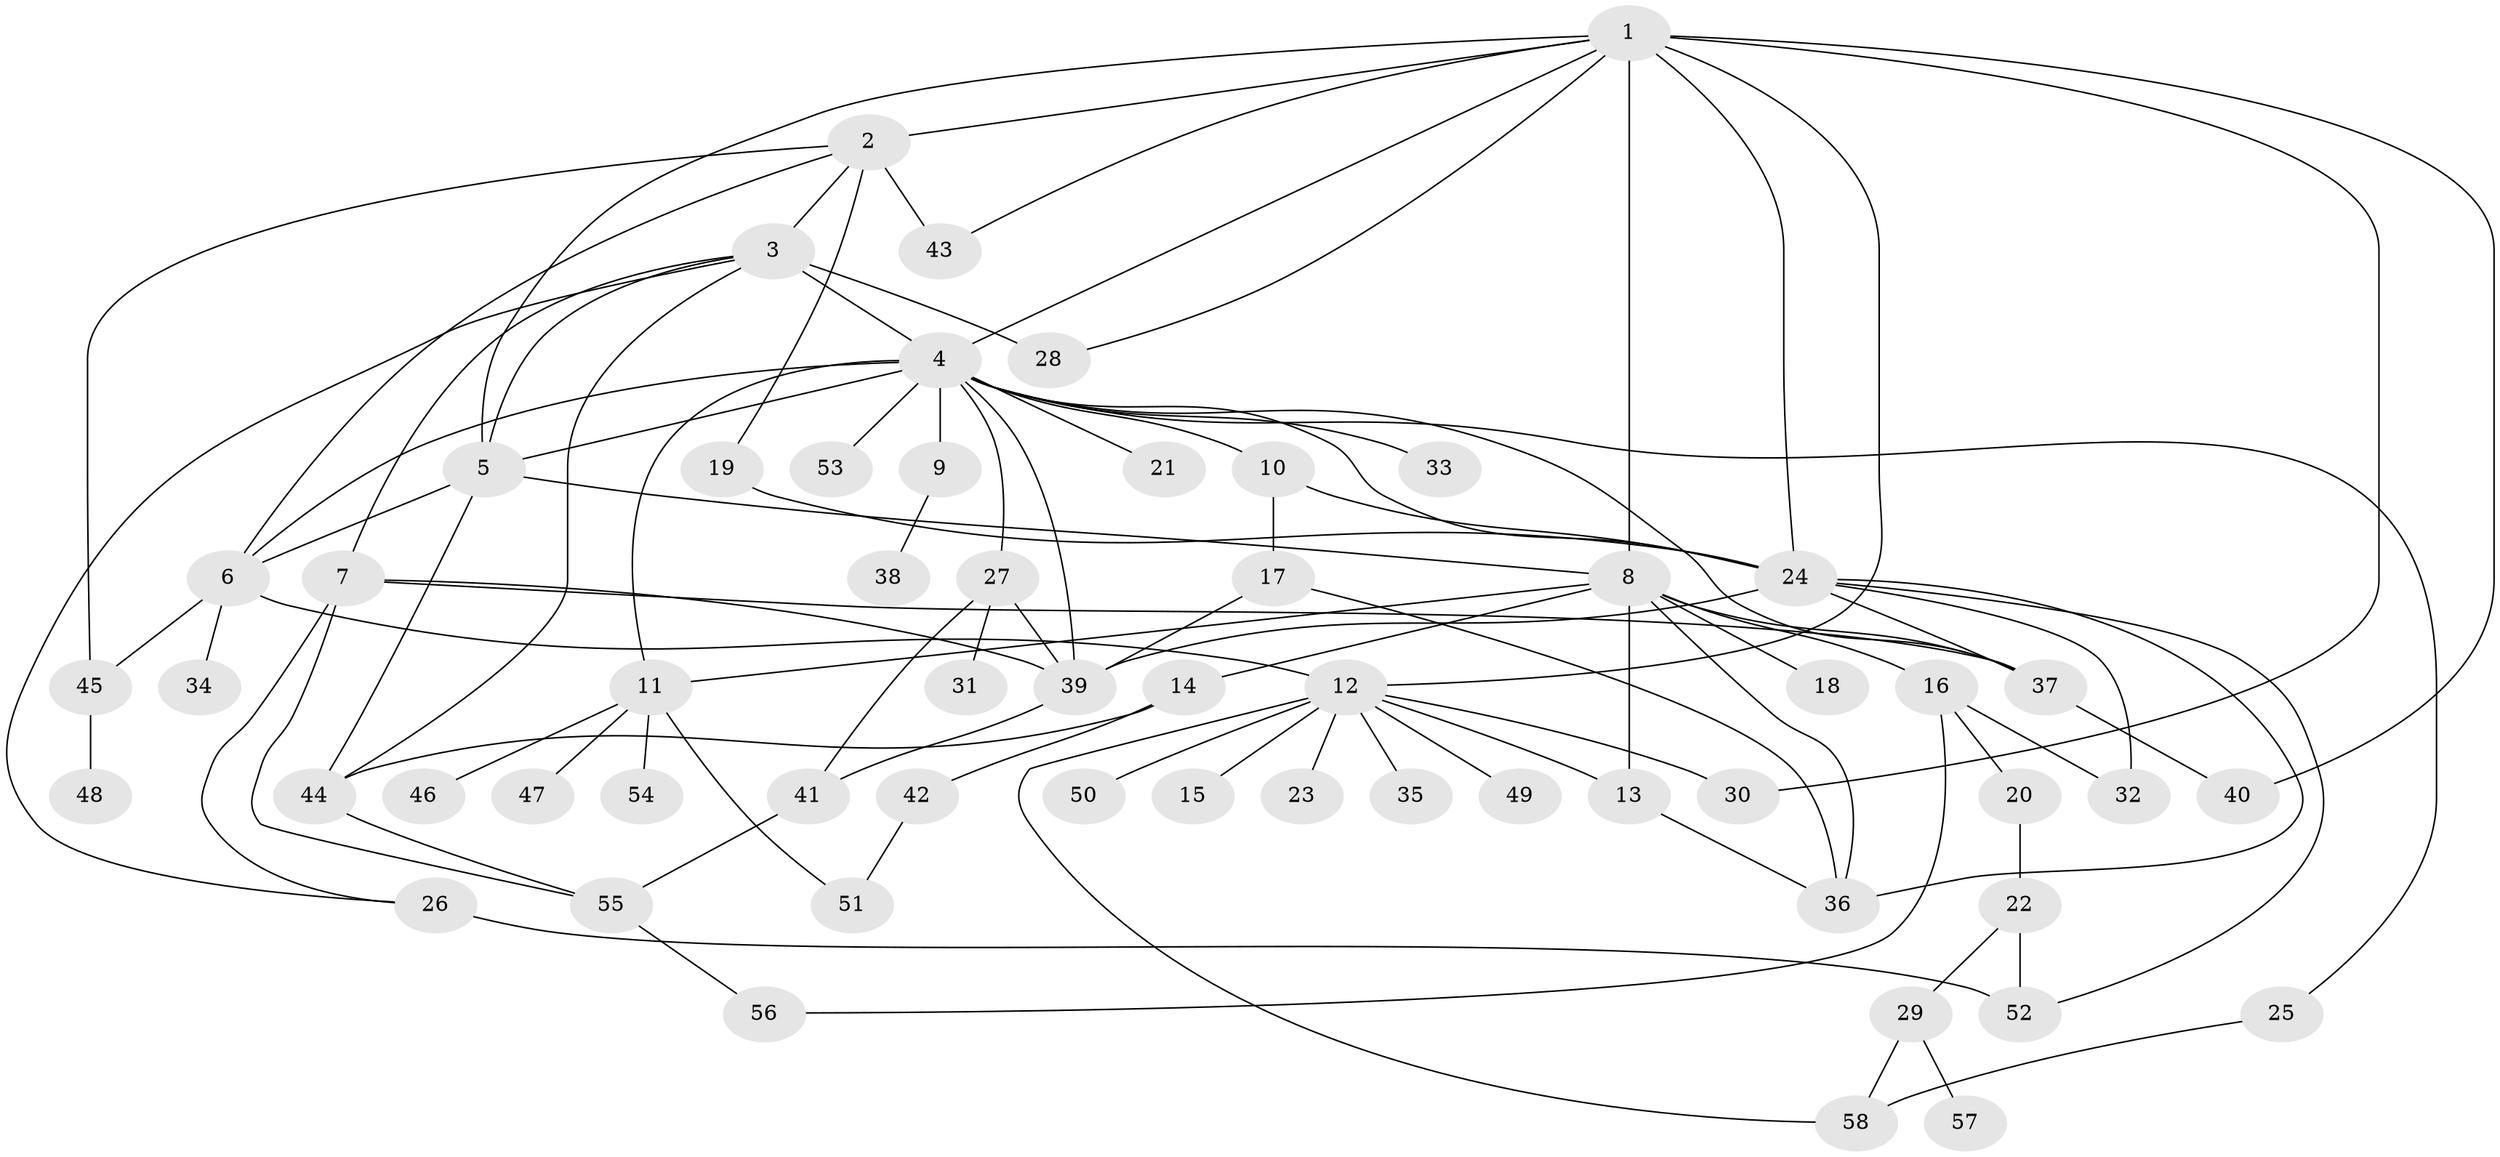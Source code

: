 // original degree distribution, {12: 0.008620689655172414, 11: 0.017241379310344827, 14: 0.008620689655172414, 19: 0.008620689655172414, 3: 0.11206896551724138, 4: 0.09482758620689655, 6: 0.02586206896551724, 16: 0.008620689655172414, 2: 0.16379310344827586, 5: 0.0603448275862069, 7: 0.017241379310344827, 1: 0.47413793103448276}
// Generated by graph-tools (version 1.1) at 2025/35/03/09/25 02:35:49]
// undirected, 58 vertices, 97 edges
graph export_dot {
graph [start="1"]
  node [color=gray90,style=filled];
  1;
  2;
  3;
  4;
  5;
  6;
  7;
  8;
  9;
  10;
  11;
  12;
  13;
  14;
  15;
  16;
  17;
  18;
  19;
  20;
  21;
  22;
  23;
  24;
  25;
  26;
  27;
  28;
  29;
  30;
  31;
  32;
  33;
  34;
  35;
  36;
  37;
  38;
  39;
  40;
  41;
  42;
  43;
  44;
  45;
  46;
  47;
  48;
  49;
  50;
  51;
  52;
  53;
  54;
  55;
  56;
  57;
  58;
  1 -- 2 [weight=1.0];
  1 -- 4 [weight=1.0];
  1 -- 5 [weight=1.0];
  1 -- 8 [weight=1.0];
  1 -- 12 [weight=1.0];
  1 -- 24 [weight=1.0];
  1 -- 28 [weight=1.0];
  1 -- 30 [weight=2.0];
  1 -- 40 [weight=1.0];
  1 -- 43 [weight=1.0];
  2 -- 3 [weight=1.0];
  2 -- 6 [weight=2.0];
  2 -- 19 [weight=1.0];
  2 -- 43 [weight=4.0];
  2 -- 45 [weight=1.0];
  3 -- 4 [weight=2.0];
  3 -- 5 [weight=1.0];
  3 -- 7 [weight=1.0];
  3 -- 26 [weight=1.0];
  3 -- 28 [weight=6.0];
  3 -- 44 [weight=1.0];
  4 -- 5 [weight=1.0];
  4 -- 6 [weight=1.0];
  4 -- 9 [weight=1.0];
  4 -- 10 [weight=1.0];
  4 -- 11 [weight=1.0];
  4 -- 21 [weight=1.0];
  4 -- 24 [weight=1.0];
  4 -- 25 [weight=1.0];
  4 -- 27 [weight=1.0];
  4 -- 33 [weight=1.0];
  4 -- 37 [weight=1.0];
  4 -- 39 [weight=1.0];
  4 -- 53 [weight=1.0];
  5 -- 6 [weight=1.0];
  5 -- 8 [weight=1.0];
  5 -- 44 [weight=2.0];
  6 -- 12 [weight=1.0];
  6 -- 34 [weight=3.0];
  6 -- 45 [weight=1.0];
  7 -- 26 [weight=1.0];
  7 -- 37 [weight=1.0];
  7 -- 39 [weight=1.0];
  7 -- 55 [weight=1.0];
  8 -- 11 [weight=1.0];
  8 -- 13 [weight=6.0];
  8 -- 14 [weight=1.0];
  8 -- 16 [weight=1.0];
  8 -- 18 [weight=1.0];
  8 -- 36 [weight=1.0];
  8 -- 37 [weight=1.0];
  9 -- 38 [weight=1.0];
  10 -- 17 [weight=1.0];
  10 -- 24 [weight=1.0];
  11 -- 46 [weight=1.0];
  11 -- 47 [weight=1.0];
  11 -- 51 [weight=1.0];
  11 -- 54 [weight=1.0];
  12 -- 13 [weight=1.0];
  12 -- 15 [weight=1.0];
  12 -- 23 [weight=1.0];
  12 -- 30 [weight=1.0];
  12 -- 35 [weight=1.0];
  12 -- 49 [weight=1.0];
  12 -- 50 [weight=1.0];
  12 -- 58 [weight=1.0];
  13 -- 36 [weight=1.0];
  14 -- 42 [weight=1.0];
  14 -- 44 [weight=1.0];
  16 -- 20 [weight=1.0];
  16 -- 32 [weight=1.0];
  16 -- 56 [weight=1.0];
  17 -- 36 [weight=1.0];
  17 -- 39 [weight=1.0];
  19 -- 24 [weight=2.0];
  20 -- 22 [weight=1.0];
  22 -- 29 [weight=1.0];
  22 -- 52 [weight=1.0];
  24 -- 32 [weight=1.0];
  24 -- 36 [weight=1.0];
  24 -- 37 [weight=1.0];
  24 -- 39 [weight=1.0];
  24 -- 52 [weight=1.0];
  25 -- 58 [weight=1.0];
  26 -- 52 [weight=2.0];
  27 -- 31 [weight=1.0];
  27 -- 39 [weight=1.0];
  27 -- 41 [weight=1.0];
  29 -- 57 [weight=1.0];
  29 -- 58 [weight=1.0];
  37 -- 40 [weight=1.0];
  39 -- 41 [weight=1.0];
  41 -- 55 [weight=1.0];
  42 -- 51 [weight=1.0];
  44 -- 55 [weight=1.0];
  45 -- 48 [weight=1.0];
  55 -- 56 [weight=1.0];
}
